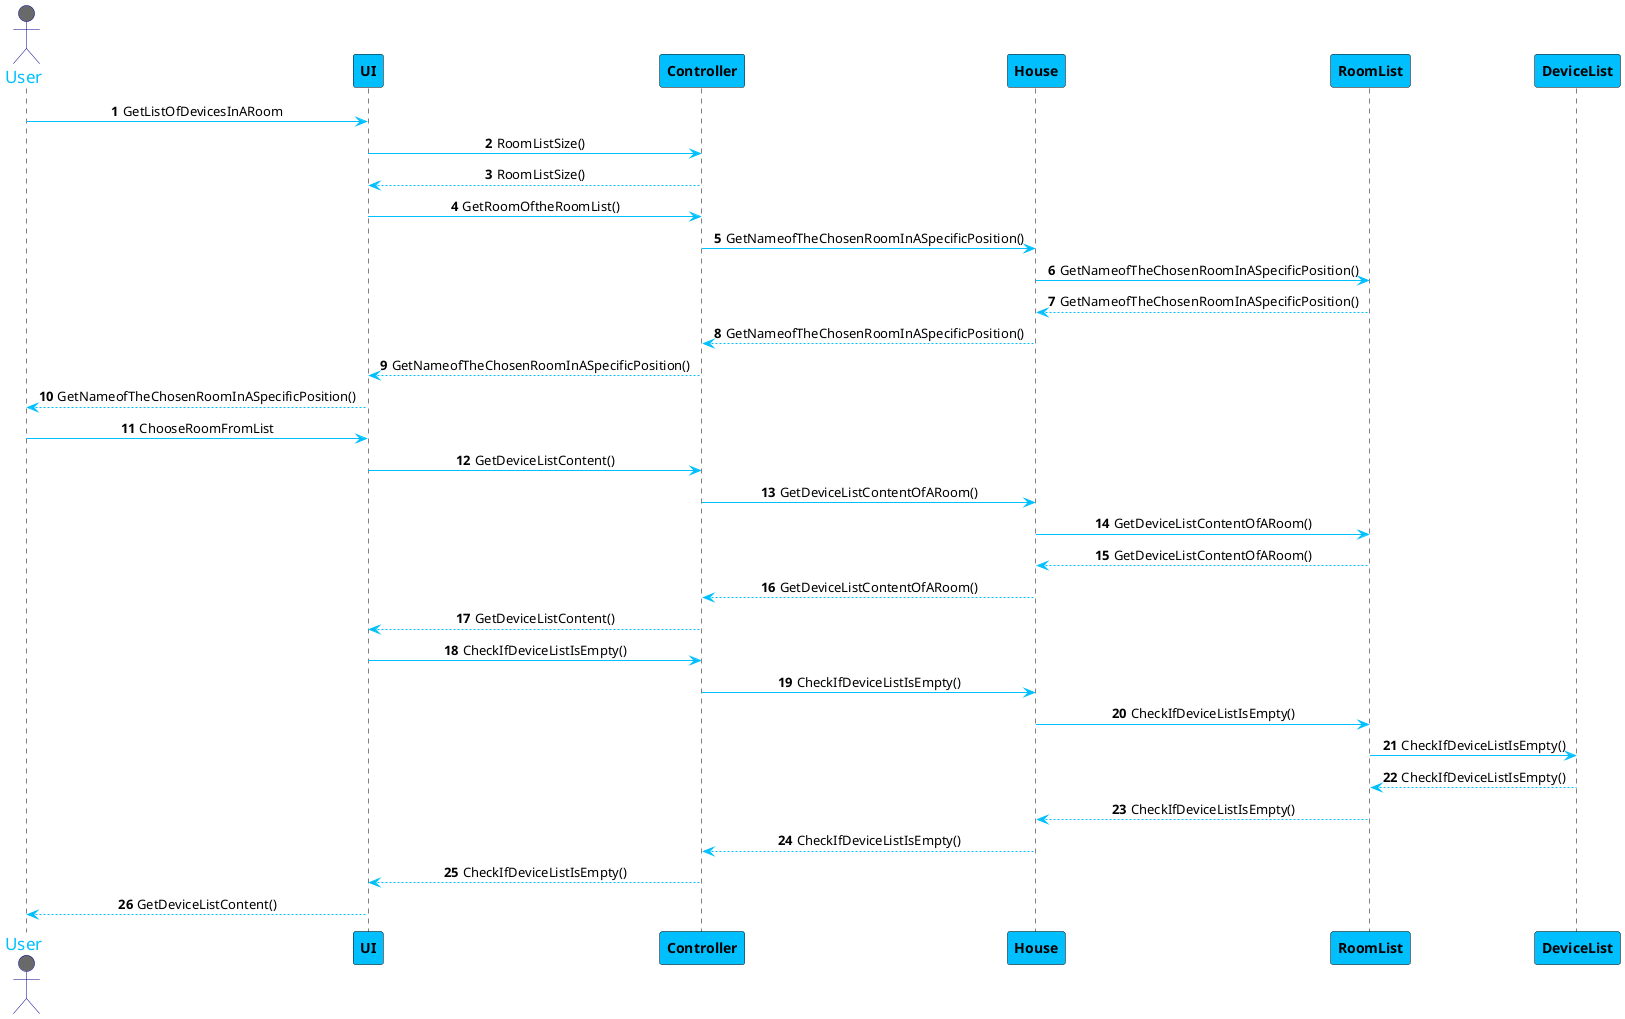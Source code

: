@startuml
skinparam sequenceMessageAlign center
skinparam sequence {
	ArrowColor DeepSkyBlue
	ActorBorderColor DarkBlue
	LifeLineBorderColor black
	LifeLineBackgroundColor #A9DCDF

	ParticipantBorderColor Black
	ParticipantBackgroundColor DeepSkyBlue
	ParticipantFontStyle Bold

	ActorBackgroundColor DimGrey
	ActorFontColor DeepSkyBlue
	ActorFontSize 17
	ActorFontName Aapex
}

autonumber
actor User
User -> UI: GetListOfDevicesInARoom
UI -> Controller: RoomListSize()
UI <-- Controller: RoomListSize()
UI -> Controller: GetRoomOftheRoomList()
Controller -> House: GetNameofTheChosenRoomInASpecificPosition()
House -> RoomList: GetNameofTheChosenRoomInASpecificPosition()
House <-- RoomList: GetNameofTheChosenRoomInASpecificPosition()
Controller <-- House: GetNameofTheChosenRoomInASpecificPosition()
UI <-- Controller: GetNameofTheChosenRoomInASpecificPosition()
User <-- UI: GetNameofTheChosenRoomInASpecificPosition()

User -> UI: ChooseRoomFromList
UI -> Controller: GetDeviceListContent()
Controller -> House: GetDeviceListContentOfARoom()
House -> RoomList: GetDeviceListContentOfARoom()
House <-- RoomList: GetDeviceListContentOfARoom()
Controller <-- House: GetDeviceListContentOfARoom()
UI <-- Controller: GetDeviceListContent()

UI -> Controller: CheckIfDeviceListIsEmpty()
Controller -> House: CheckIfDeviceListIsEmpty()
House -> RoomList: CheckIfDeviceListIsEmpty()
RoomList -> DeviceList: CheckIfDeviceListIsEmpty()
RoomList <-- DeviceList: CheckIfDeviceListIsEmpty()
House <-- RoomList: CheckIfDeviceListIsEmpty()
Controller <-- House: CheckIfDeviceListIsEmpty()
UI <-- Controller: CheckIfDeviceListIsEmpty()
User <-- UI: GetDeviceListContent()


@enduml